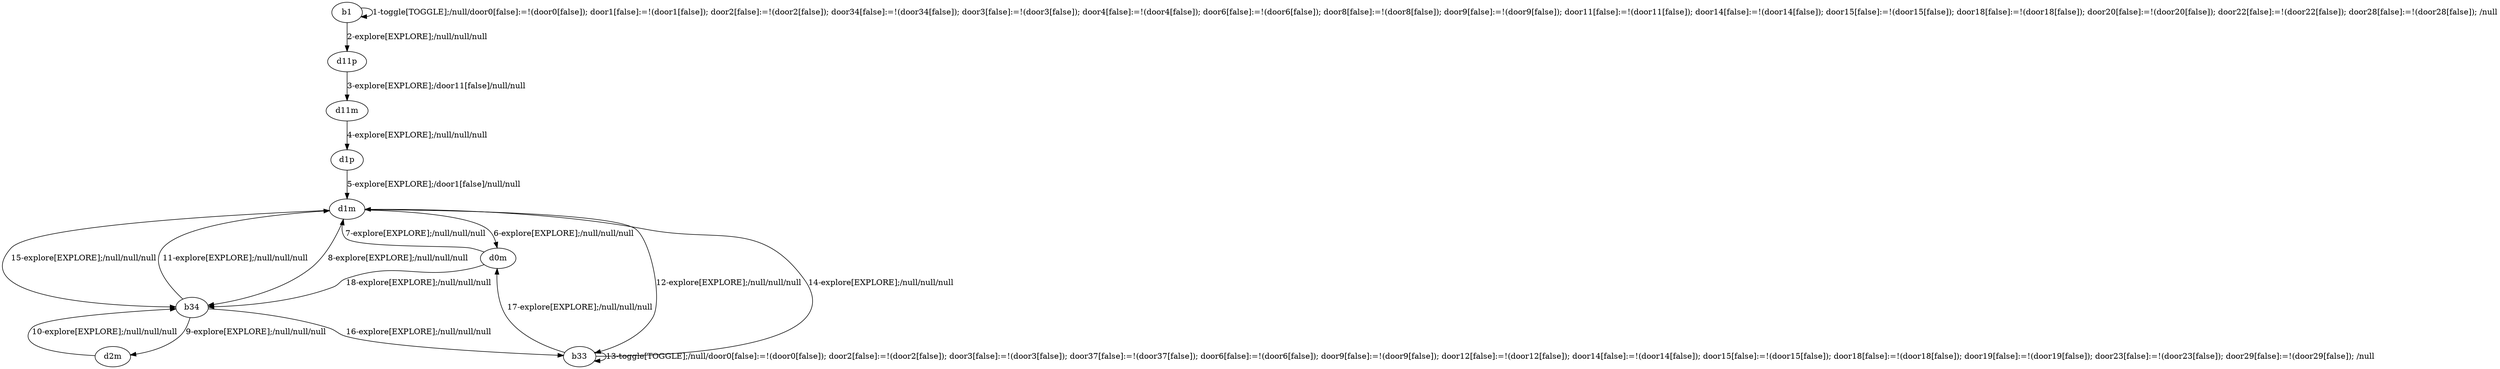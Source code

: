 # Total number of goals covered by this test: 1
# d0m --> b34

digraph g {
"b1" -> "b1" [label = "1-toggle[TOGGLE];/null/door0[false]:=!(door0[false]); door1[false]:=!(door1[false]); door2[false]:=!(door2[false]); door34[false]:=!(door34[false]); door3[false]:=!(door3[false]); door4[false]:=!(door4[false]); door6[false]:=!(door6[false]); door8[false]:=!(door8[false]); door9[false]:=!(door9[false]); door11[false]:=!(door11[false]); door14[false]:=!(door14[false]); door15[false]:=!(door15[false]); door18[false]:=!(door18[false]); door20[false]:=!(door20[false]); door22[false]:=!(door22[false]); door28[false]:=!(door28[false]); /null"];
"b1" -> "d11p" [label = "2-explore[EXPLORE];/null/null/null"];
"d11p" -> "d11m" [label = "3-explore[EXPLORE];/door11[false]/null/null"];
"d11m" -> "d1p" [label = "4-explore[EXPLORE];/null/null/null"];
"d1p" -> "d1m" [label = "5-explore[EXPLORE];/door1[false]/null/null"];
"d1m" -> "d0m" [label = "6-explore[EXPLORE];/null/null/null"];
"d0m" -> "d1m" [label = "7-explore[EXPLORE];/null/null/null"];
"d1m" -> "b34" [label = "8-explore[EXPLORE];/null/null/null"];
"b34" -> "d2m" [label = "9-explore[EXPLORE];/null/null/null"];
"d2m" -> "b34" [label = "10-explore[EXPLORE];/null/null/null"];
"b34" -> "d1m" [label = "11-explore[EXPLORE];/null/null/null"];
"d1m" -> "b33" [label = "12-explore[EXPLORE];/null/null/null"];
"b33" -> "b33" [label = "13-toggle[TOGGLE];/null/door0[false]:=!(door0[false]); door2[false]:=!(door2[false]); door3[false]:=!(door3[false]); door37[false]:=!(door37[false]); door6[false]:=!(door6[false]); door9[false]:=!(door9[false]); door12[false]:=!(door12[false]); door14[false]:=!(door14[false]); door15[false]:=!(door15[false]); door18[false]:=!(door18[false]); door19[false]:=!(door19[false]); door23[false]:=!(door23[false]); door29[false]:=!(door29[false]); /null"];
"b33" -> "d1m" [label = "14-explore[EXPLORE];/null/null/null"];
"d1m" -> "b34" [label = "15-explore[EXPLORE];/null/null/null"];
"b34" -> "b33" [label = "16-explore[EXPLORE];/null/null/null"];
"b33" -> "d0m" [label = "17-explore[EXPLORE];/null/null/null"];
"d0m" -> "b34" [label = "18-explore[EXPLORE];/null/null/null"];
}